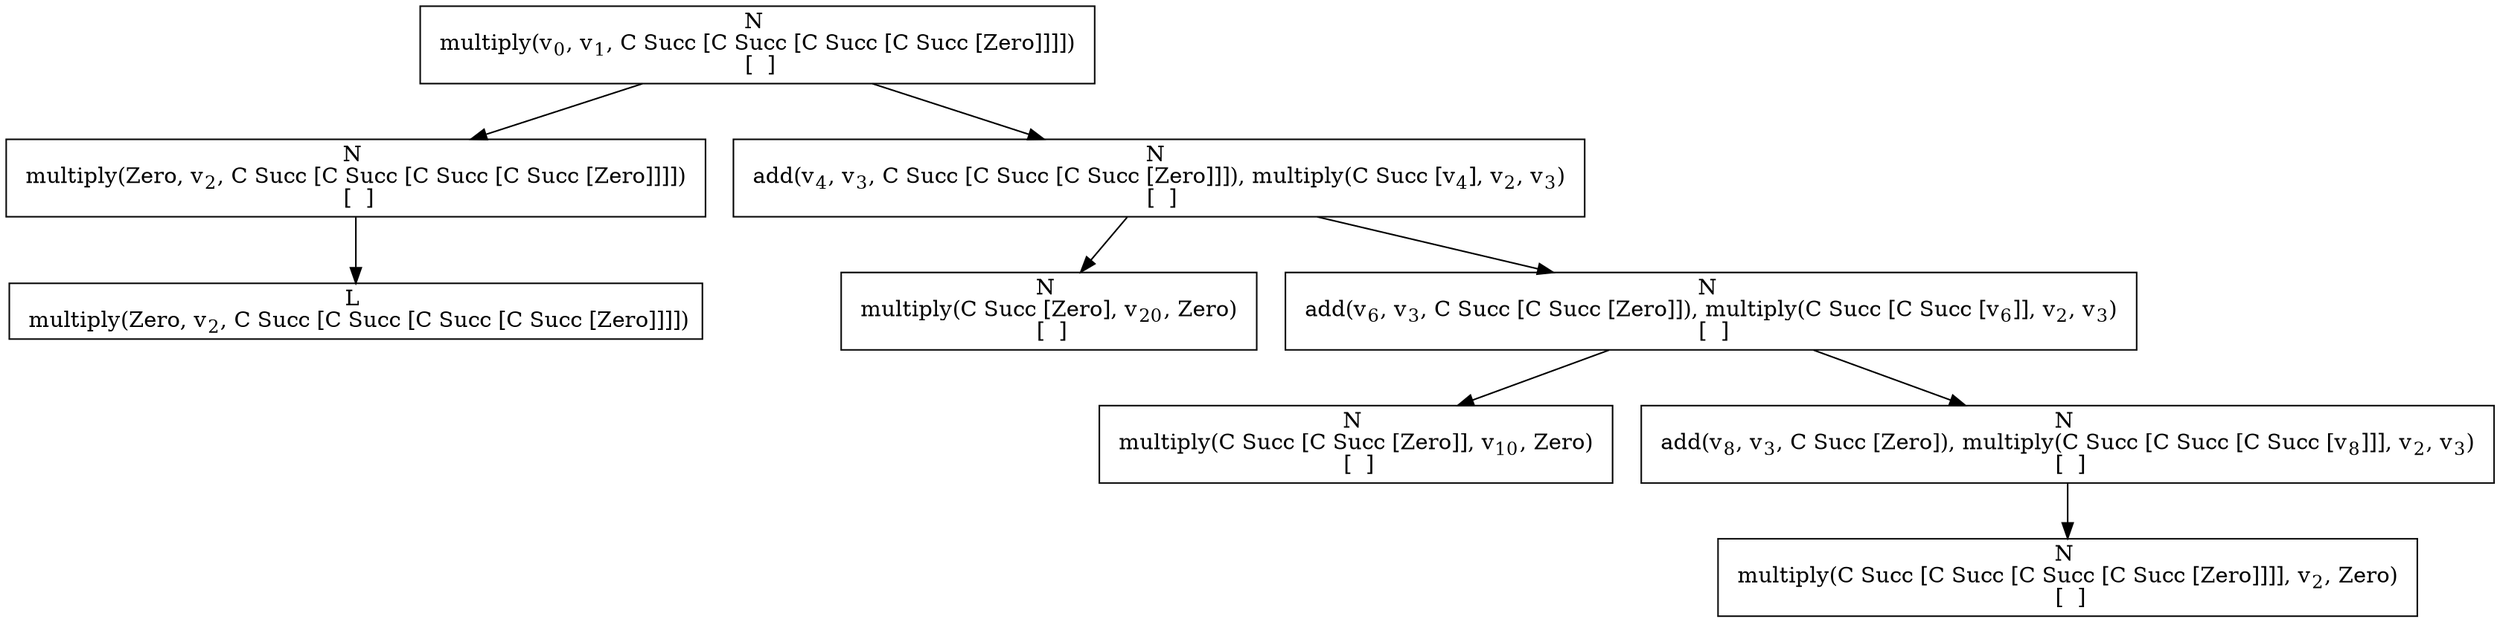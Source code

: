 digraph {
    graph [rankdir=TB
          ,bgcolor=transparent];
    node [shape=box
         ,fillcolor=white
         ,style=filled];
    0 [label=<N <BR/> multiply(v<SUB>0</SUB>, v<SUB>1</SUB>, C Succ [C Succ [C Succ [C Succ [Zero]]]]) <BR/>  [  ] >];
    1 [label=<N <BR/> multiply(Zero, v<SUB>2</SUB>, C Succ [C Succ [C Succ [C Succ [Zero]]]]) <BR/>  [  ] >];
    2 [label=<N <BR/> add(v<SUB>4</SUB>, v<SUB>3</SUB>, C Succ [C Succ [C Succ [Zero]]]), multiply(C Succ [v<SUB>4</SUB>], v<SUB>2</SUB>, v<SUB>3</SUB>) <BR/>  [  ] >];
    3 [label=<L <BR/> multiply(Zero, v<SUB>2</SUB>, C Succ [C Succ [C Succ [C Succ [Zero]]]])>];
    4 [label=<N <BR/> multiply(C Succ [Zero], v<SUB>20</SUB>, Zero) <BR/>  [  ] >];
    5 [label=<N <BR/> add(v<SUB>6</SUB>, v<SUB>3</SUB>, C Succ [C Succ [Zero]]), multiply(C Succ [C Succ [v<SUB>6</SUB>]], v<SUB>2</SUB>, v<SUB>3</SUB>) <BR/>  [  ] >];
    6 [label=<N <BR/> multiply(C Succ [C Succ [Zero]], v<SUB>10</SUB>, Zero) <BR/>  [  ] >];
    7 [label=<N <BR/> add(v<SUB>8</SUB>, v<SUB>3</SUB>, C Succ [Zero]), multiply(C Succ [C Succ [C Succ [v<SUB>8</SUB>]]], v<SUB>2</SUB>, v<SUB>3</SUB>) <BR/>  [  ] >];
    8 [label=<N <BR/> multiply(C Succ [C Succ [C Succ [C Succ [Zero]]]], v<SUB>2</SUB>, Zero) <BR/>  [  ] >];
    0 -> 1 [label=""];
    0 -> 2 [label=""];
    1 -> 3 [label=""];
    2 -> 4 [label=""];
    2 -> 5 [label=""];
    5 -> 6 [label=""];
    5 -> 7 [label=""];
    7 -> 8 [label=""];
}